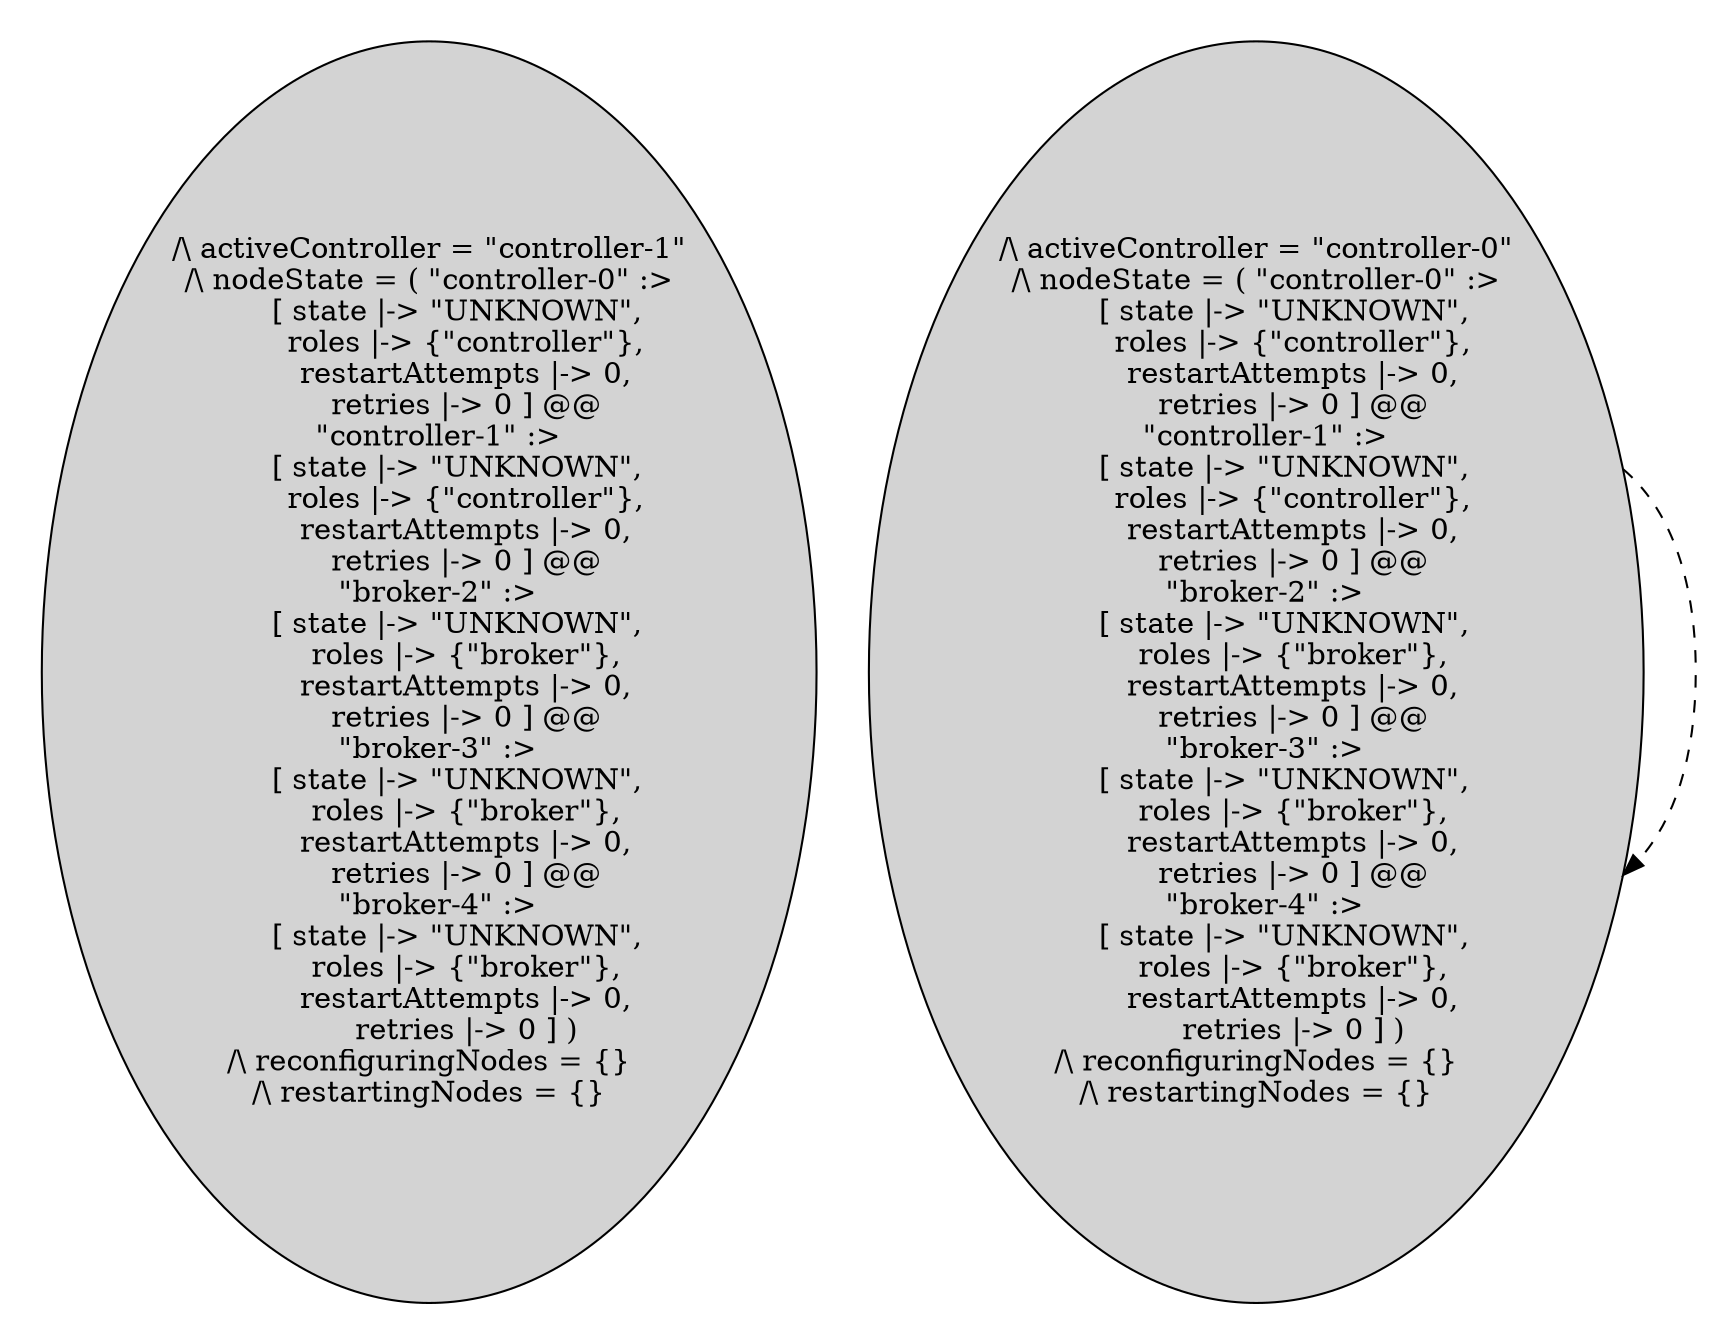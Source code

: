 strict digraph DiskGraph {
edge [colorscheme="paired12"]
nodesep=0.35;
subgraph cluster_graph {
color="white";
3673204434075540152 [label="/\\ activeController = \"controller-0\"\n/\\ nodeState = ( \"controller-0\" :>\n      [ state |-> \"UNKNOWN\",\n        roles |-> {\"controller\"},\n        restartAttempts |-> 0,\n        retries |-> 0 ] @@\n  \"controller-1\" :>\n      [ state |-> \"UNKNOWN\",\n        roles |-> {\"controller\"},\n        restartAttempts |-> 0,\n        retries |-> 0 ] @@\n  \"broker-2\" :>\n      [ state |-> \"UNKNOWN\",\n        roles |-> {\"broker\"},\n        restartAttempts |-> 0,\n        retries |-> 0 ] @@\n  \"broker-3\" :>\n      [ state |-> \"UNKNOWN\",\n        roles |-> {\"broker\"},\n        restartAttempts |-> 0,\n        retries |-> 0 ] @@\n  \"broker-4\" :>\n      [ state |-> \"UNKNOWN\",\n        roles |-> {\"broker\"},\n        restartAttempts |-> 0,\n        retries |-> 0 ] )\n/\\ reconfiguringNodes = {}\n/\\ restartingNodes = {}",style = filled]
2196558289733775692 [label="/\\ activeController = \"controller-1\"\n/\\ nodeState = ( \"controller-0\" :>\n      [ state |-> \"UNKNOWN\",\n        roles |-> {\"controller\"},\n        restartAttempts |-> 0,\n        retries |-> 0 ] @@\n  \"controller-1\" :>\n      [ state |-> \"UNKNOWN\",\n        roles |-> {\"controller\"},\n        restartAttempts |-> 0,\n        retries |-> 0 ] @@\n  \"broker-2\" :>\n      [ state |-> \"UNKNOWN\",\n        roles |-> {\"broker\"},\n        restartAttempts |-> 0,\n        retries |-> 0 ] @@\n  \"broker-3\" :>\n      [ state |-> \"UNKNOWN\",\n        roles |-> {\"broker\"},\n        restartAttempts |-> 0,\n        retries |-> 0 ] @@\n  \"broker-4\" :>\n      [ state |-> \"UNKNOWN\",\n        roles |-> {\"broker\"},\n        restartAttempts |-> 0,\n        retries |-> 0 ] )\n/\\ reconfiguringNodes = {}\n/\\ restartingNodes = {}",style = filled]
3673204434075540152 -> 3673204434075540152 [style="dashed"];
{rank = same; 2196558289733775692;3673204434075540152;}
}
}